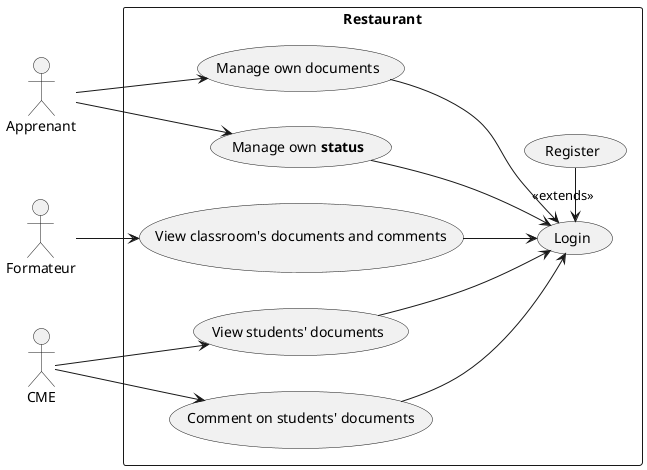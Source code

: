 @startuml
left to right direction

actor "Apprenant" as apprenant
actor "Formateur" as formateur
actor "CME" as cme

rectangle Restaurant {
    usecase "Manage own documents" as UC1
'    usecase "Manage own **skills**, **education**, and **status**" as UC2
    usecase "Manage own **status**" as UC2
    usecase "View students' documents" as UC3
    usecase "Comment on students' documents" as UC5
    usecase "View classroom's documents and comments" as UC6
'    usecase "Generate **JSON Resume** based on **skills** and **education**" as UC7
    usecase "Login" as UC8
    usecase "Register" as UC9
}

UC1 --> UC8
UC2 --> UC8
UC3 --> UC8
UC5 --> UC8
UC6 --> UC8
'UC7 --> UC8

UC8 <-right- UC9 : <<extends>>

apprenant --> UC1
apprenant --> UC2
'apprenant --> UC7

formateur --> UC6

cme --> UC5
cme --> UC3

@enduml